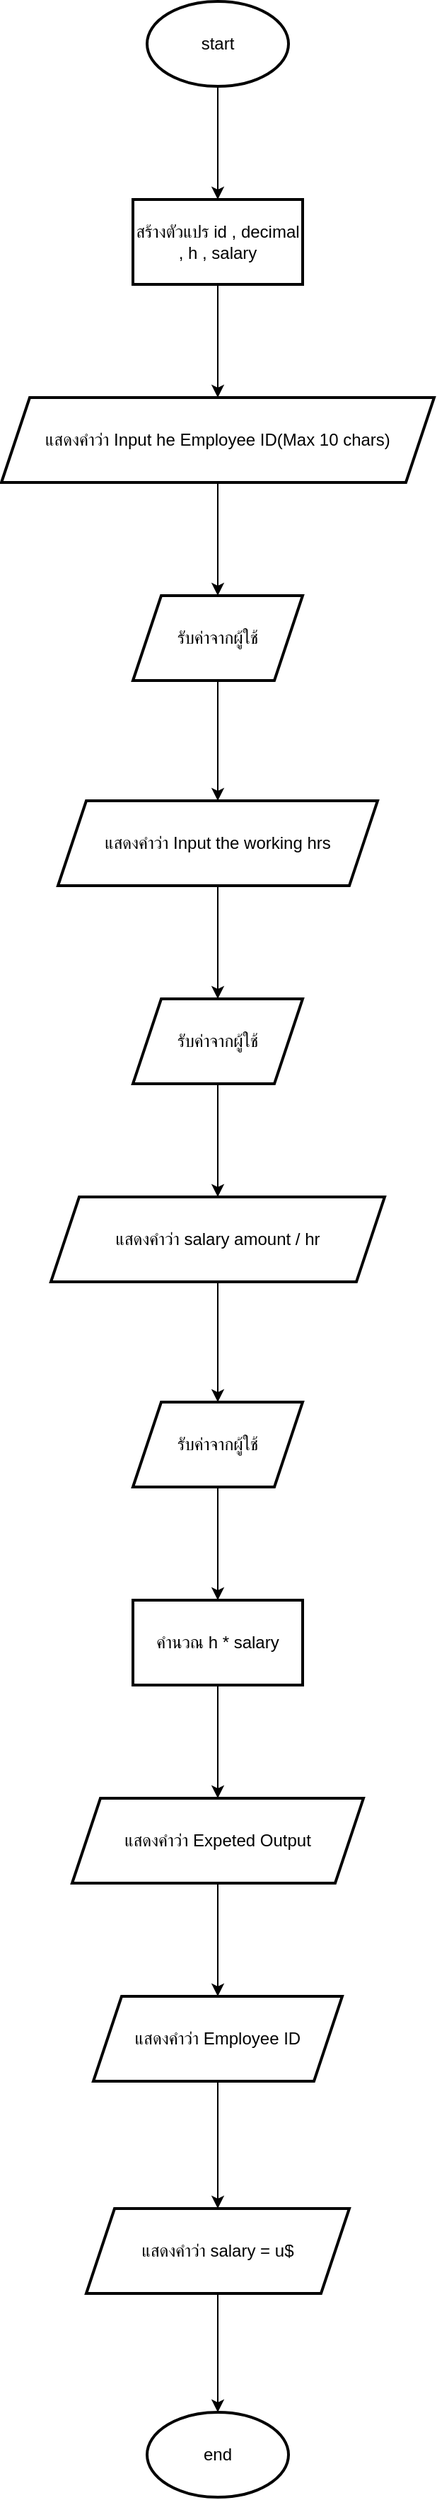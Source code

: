 <mxfile version="25.0.3">
  <diagram name="Page-1" id="_pyOVSJ7cHJ0JFqWw7aB">
    <mxGraphModel dx="1034" dy="446" grid="1" gridSize="10" guides="1" tooltips="1" connect="1" arrows="1" fold="1" page="1" pageScale="1" pageWidth="827" pageHeight="1169" math="0" shadow="0">
      <root>
        <mxCell id="0" />
        <mxCell id="1" parent="0" />
        <mxCell id="MqbotYCEOSIE-0MyUEJG-35" value="" style="edgeStyle=orthogonalEdgeStyle;rounded=0;orthogonalLoop=1;jettySize=auto;html=1;" edge="1" parent="1" source="MqbotYCEOSIE-0MyUEJG-32" target="MqbotYCEOSIE-0MyUEJG-34">
          <mxGeometry relative="1" as="geometry" />
        </mxCell>
        <mxCell id="MqbotYCEOSIE-0MyUEJG-32" value="start" style="strokeWidth=2;html=1;shape=mxgraph.flowchart.start_1;whiteSpace=wrap;" vertex="1" parent="1">
          <mxGeometry x="364" y="20" width="100" height="60" as="geometry" />
        </mxCell>
        <mxCell id="MqbotYCEOSIE-0MyUEJG-39" value="" style="edgeStyle=orthogonalEdgeStyle;rounded=0;orthogonalLoop=1;jettySize=auto;html=1;" edge="1" parent="1" source="MqbotYCEOSIE-0MyUEJG-34" target="MqbotYCEOSIE-0MyUEJG-38">
          <mxGeometry relative="1" as="geometry" />
        </mxCell>
        <mxCell id="MqbotYCEOSIE-0MyUEJG-34" value="สร้างตัวแปร id , decimal , h , salary" style="whiteSpace=wrap;html=1;strokeWidth=2;" vertex="1" parent="1">
          <mxGeometry x="354" y="160" width="120" height="60" as="geometry" />
        </mxCell>
        <mxCell id="MqbotYCEOSIE-0MyUEJG-41" value="" style="edgeStyle=orthogonalEdgeStyle;rounded=0;orthogonalLoop=1;jettySize=auto;html=1;" edge="1" parent="1" source="MqbotYCEOSIE-0MyUEJG-38" target="MqbotYCEOSIE-0MyUEJG-40">
          <mxGeometry relative="1" as="geometry" />
        </mxCell>
        <mxCell id="MqbotYCEOSIE-0MyUEJG-38" value="แสดงคำว่า Input he Employee ID(Max 10 chars)" style="shape=parallelogram;perimeter=parallelogramPerimeter;whiteSpace=wrap;html=1;fixedSize=1;strokeWidth=2;" vertex="1" parent="1">
          <mxGeometry x="261" y="300" width="306" height="60" as="geometry" />
        </mxCell>
        <mxCell id="MqbotYCEOSIE-0MyUEJG-43" value="" style="edgeStyle=orthogonalEdgeStyle;rounded=0;orthogonalLoop=1;jettySize=auto;html=1;" edge="1" parent="1" source="MqbotYCEOSIE-0MyUEJG-40" target="MqbotYCEOSIE-0MyUEJG-42">
          <mxGeometry relative="1" as="geometry" />
        </mxCell>
        <mxCell id="MqbotYCEOSIE-0MyUEJG-40" value="รับค่าจากผู้ใช้" style="shape=parallelogram;perimeter=parallelogramPerimeter;whiteSpace=wrap;html=1;fixedSize=1;strokeWidth=2;" vertex="1" parent="1">
          <mxGeometry x="354" y="440" width="120" height="60" as="geometry" />
        </mxCell>
        <mxCell id="MqbotYCEOSIE-0MyUEJG-45" value="" style="edgeStyle=orthogonalEdgeStyle;rounded=0;orthogonalLoop=1;jettySize=auto;html=1;" edge="1" parent="1" source="MqbotYCEOSIE-0MyUEJG-42" target="MqbotYCEOSIE-0MyUEJG-44">
          <mxGeometry relative="1" as="geometry" />
        </mxCell>
        <mxCell id="MqbotYCEOSIE-0MyUEJG-42" value="แสดงคำว่า Input the working hrs" style="shape=parallelogram;perimeter=parallelogramPerimeter;whiteSpace=wrap;html=1;fixedSize=1;strokeWidth=2;" vertex="1" parent="1">
          <mxGeometry x="301" y="585" width="226" height="60" as="geometry" />
        </mxCell>
        <mxCell id="MqbotYCEOSIE-0MyUEJG-47" value="" style="edgeStyle=orthogonalEdgeStyle;rounded=0;orthogonalLoop=1;jettySize=auto;html=1;" edge="1" parent="1" source="MqbotYCEOSIE-0MyUEJG-44" target="MqbotYCEOSIE-0MyUEJG-46">
          <mxGeometry relative="1" as="geometry" />
        </mxCell>
        <mxCell id="MqbotYCEOSIE-0MyUEJG-44" value="รับค่าจากผู้ใช้" style="shape=parallelogram;perimeter=parallelogramPerimeter;whiteSpace=wrap;html=1;fixedSize=1;strokeWidth=2;" vertex="1" parent="1">
          <mxGeometry x="354" y="725" width="120" height="60" as="geometry" />
        </mxCell>
        <mxCell id="MqbotYCEOSIE-0MyUEJG-49" value="" style="edgeStyle=orthogonalEdgeStyle;rounded=0;orthogonalLoop=1;jettySize=auto;html=1;" edge="1" parent="1" source="MqbotYCEOSIE-0MyUEJG-46" target="MqbotYCEOSIE-0MyUEJG-48">
          <mxGeometry relative="1" as="geometry" />
        </mxCell>
        <mxCell id="MqbotYCEOSIE-0MyUEJG-46" value="แสดงคำว่า salary amount / hr" style="shape=parallelogram;perimeter=parallelogramPerimeter;whiteSpace=wrap;html=1;fixedSize=1;strokeWidth=2;" vertex="1" parent="1">
          <mxGeometry x="296" y="865" width="236" height="60" as="geometry" />
        </mxCell>
        <mxCell id="MqbotYCEOSIE-0MyUEJG-51" value="" style="edgeStyle=orthogonalEdgeStyle;rounded=0;orthogonalLoop=1;jettySize=auto;html=1;" edge="1" parent="1" source="MqbotYCEOSIE-0MyUEJG-48" target="MqbotYCEOSIE-0MyUEJG-50">
          <mxGeometry relative="1" as="geometry" />
        </mxCell>
        <mxCell id="MqbotYCEOSIE-0MyUEJG-48" value="รับค่าจากผู้ใช้" style="shape=parallelogram;perimeter=parallelogramPerimeter;whiteSpace=wrap;html=1;fixedSize=1;strokeWidth=2;" vertex="1" parent="1">
          <mxGeometry x="354" y="1010" width="120" height="60" as="geometry" />
        </mxCell>
        <mxCell id="MqbotYCEOSIE-0MyUEJG-53" value="" style="edgeStyle=orthogonalEdgeStyle;rounded=0;orthogonalLoop=1;jettySize=auto;html=1;" edge="1" parent="1" source="MqbotYCEOSIE-0MyUEJG-50" target="MqbotYCEOSIE-0MyUEJG-52">
          <mxGeometry relative="1" as="geometry" />
        </mxCell>
        <mxCell id="MqbotYCEOSIE-0MyUEJG-50" value="คำนวณ h * salary" style="whiteSpace=wrap;html=1;strokeWidth=2;" vertex="1" parent="1">
          <mxGeometry x="354" y="1150" width="120" height="60" as="geometry" />
        </mxCell>
        <mxCell id="MqbotYCEOSIE-0MyUEJG-82" value="" style="edgeStyle=orthogonalEdgeStyle;rounded=0;orthogonalLoop=1;jettySize=auto;html=1;" edge="1" parent="1" source="MqbotYCEOSIE-0MyUEJG-52" target="MqbotYCEOSIE-0MyUEJG-81">
          <mxGeometry relative="1" as="geometry" />
        </mxCell>
        <mxCell id="MqbotYCEOSIE-0MyUEJG-52" value="แสดงคำว่า Expeted Output" style="shape=parallelogram;perimeter=parallelogramPerimeter;whiteSpace=wrap;html=1;fixedSize=1;strokeWidth=2;" vertex="1" parent="1">
          <mxGeometry x="311" y="1290" width="206" height="60" as="geometry" />
        </mxCell>
        <mxCell id="MqbotYCEOSIE-0MyUEJG-84" value="" style="edgeStyle=orthogonalEdgeStyle;rounded=0;orthogonalLoop=1;jettySize=auto;html=1;" edge="1" parent="1" source="MqbotYCEOSIE-0MyUEJG-81" target="MqbotYCEOSIE-0MyUEJG-83">
          <mxGeometry relative="1" as="geometry" />
        </mxCell>
        <mxCell id="MqbotYCEOSIE-0MyUEJG-81" value="แสดงคำว่า Employee ID" style="shape=parallelogram;perimeter=parallelogramPerimeter;whiteSpace=wrap;html=1;fixedSize=1;strokeWidth=2;" vertex="1" parent="1">
          <mxGeometry x="326" y="1430" width="176" height="60" as="geometry" />
        </mxCell>
        <mxCell id="MqbotYCEOSIE-0MyUEJG-86" value="" style="edgeStyle=orthogonalEdgeStyle;rounded=0;orthogonalLoop=1;jettySize=auto;html=1;" edge="1" parent="1" source="MqbotYCEOSIE-0MyUEJG-83" target="MqbotYCEOSIE-0MyUEJG-85">
          <mxGeometry relative="1" as="geometry" />
        </mxCell>
        <mxCell id="MqbotYCEOSIE-0MyUEJG-83" value="แสดงคำว่า salary = u$" style="shape=parallelogram;perimeter=parallelogramPerimeter;whiteSpace=wrap;html=1;fixedSize=1;strokeWidth=2;" vertex="1" parent="1">
          <mxGeometry x="321" y="1580" width="186" height="60" as="geometry" />
        </mxCell>
        <mxCell id="MqbotYCEOSIE-0MyUEJG-85" value="end" style="strokeWidth=2;html=1;shape=mxgraph.flowchart.start_1;whiteSpace=wrap;" vertex="1" parent="1">
          <mxGeometry x="364" y="1724" width="100" height="60" as="geometry" />
        </mxCell>
      </root>
    </mxGraphModel>
  </diagram>
</mxfile>
